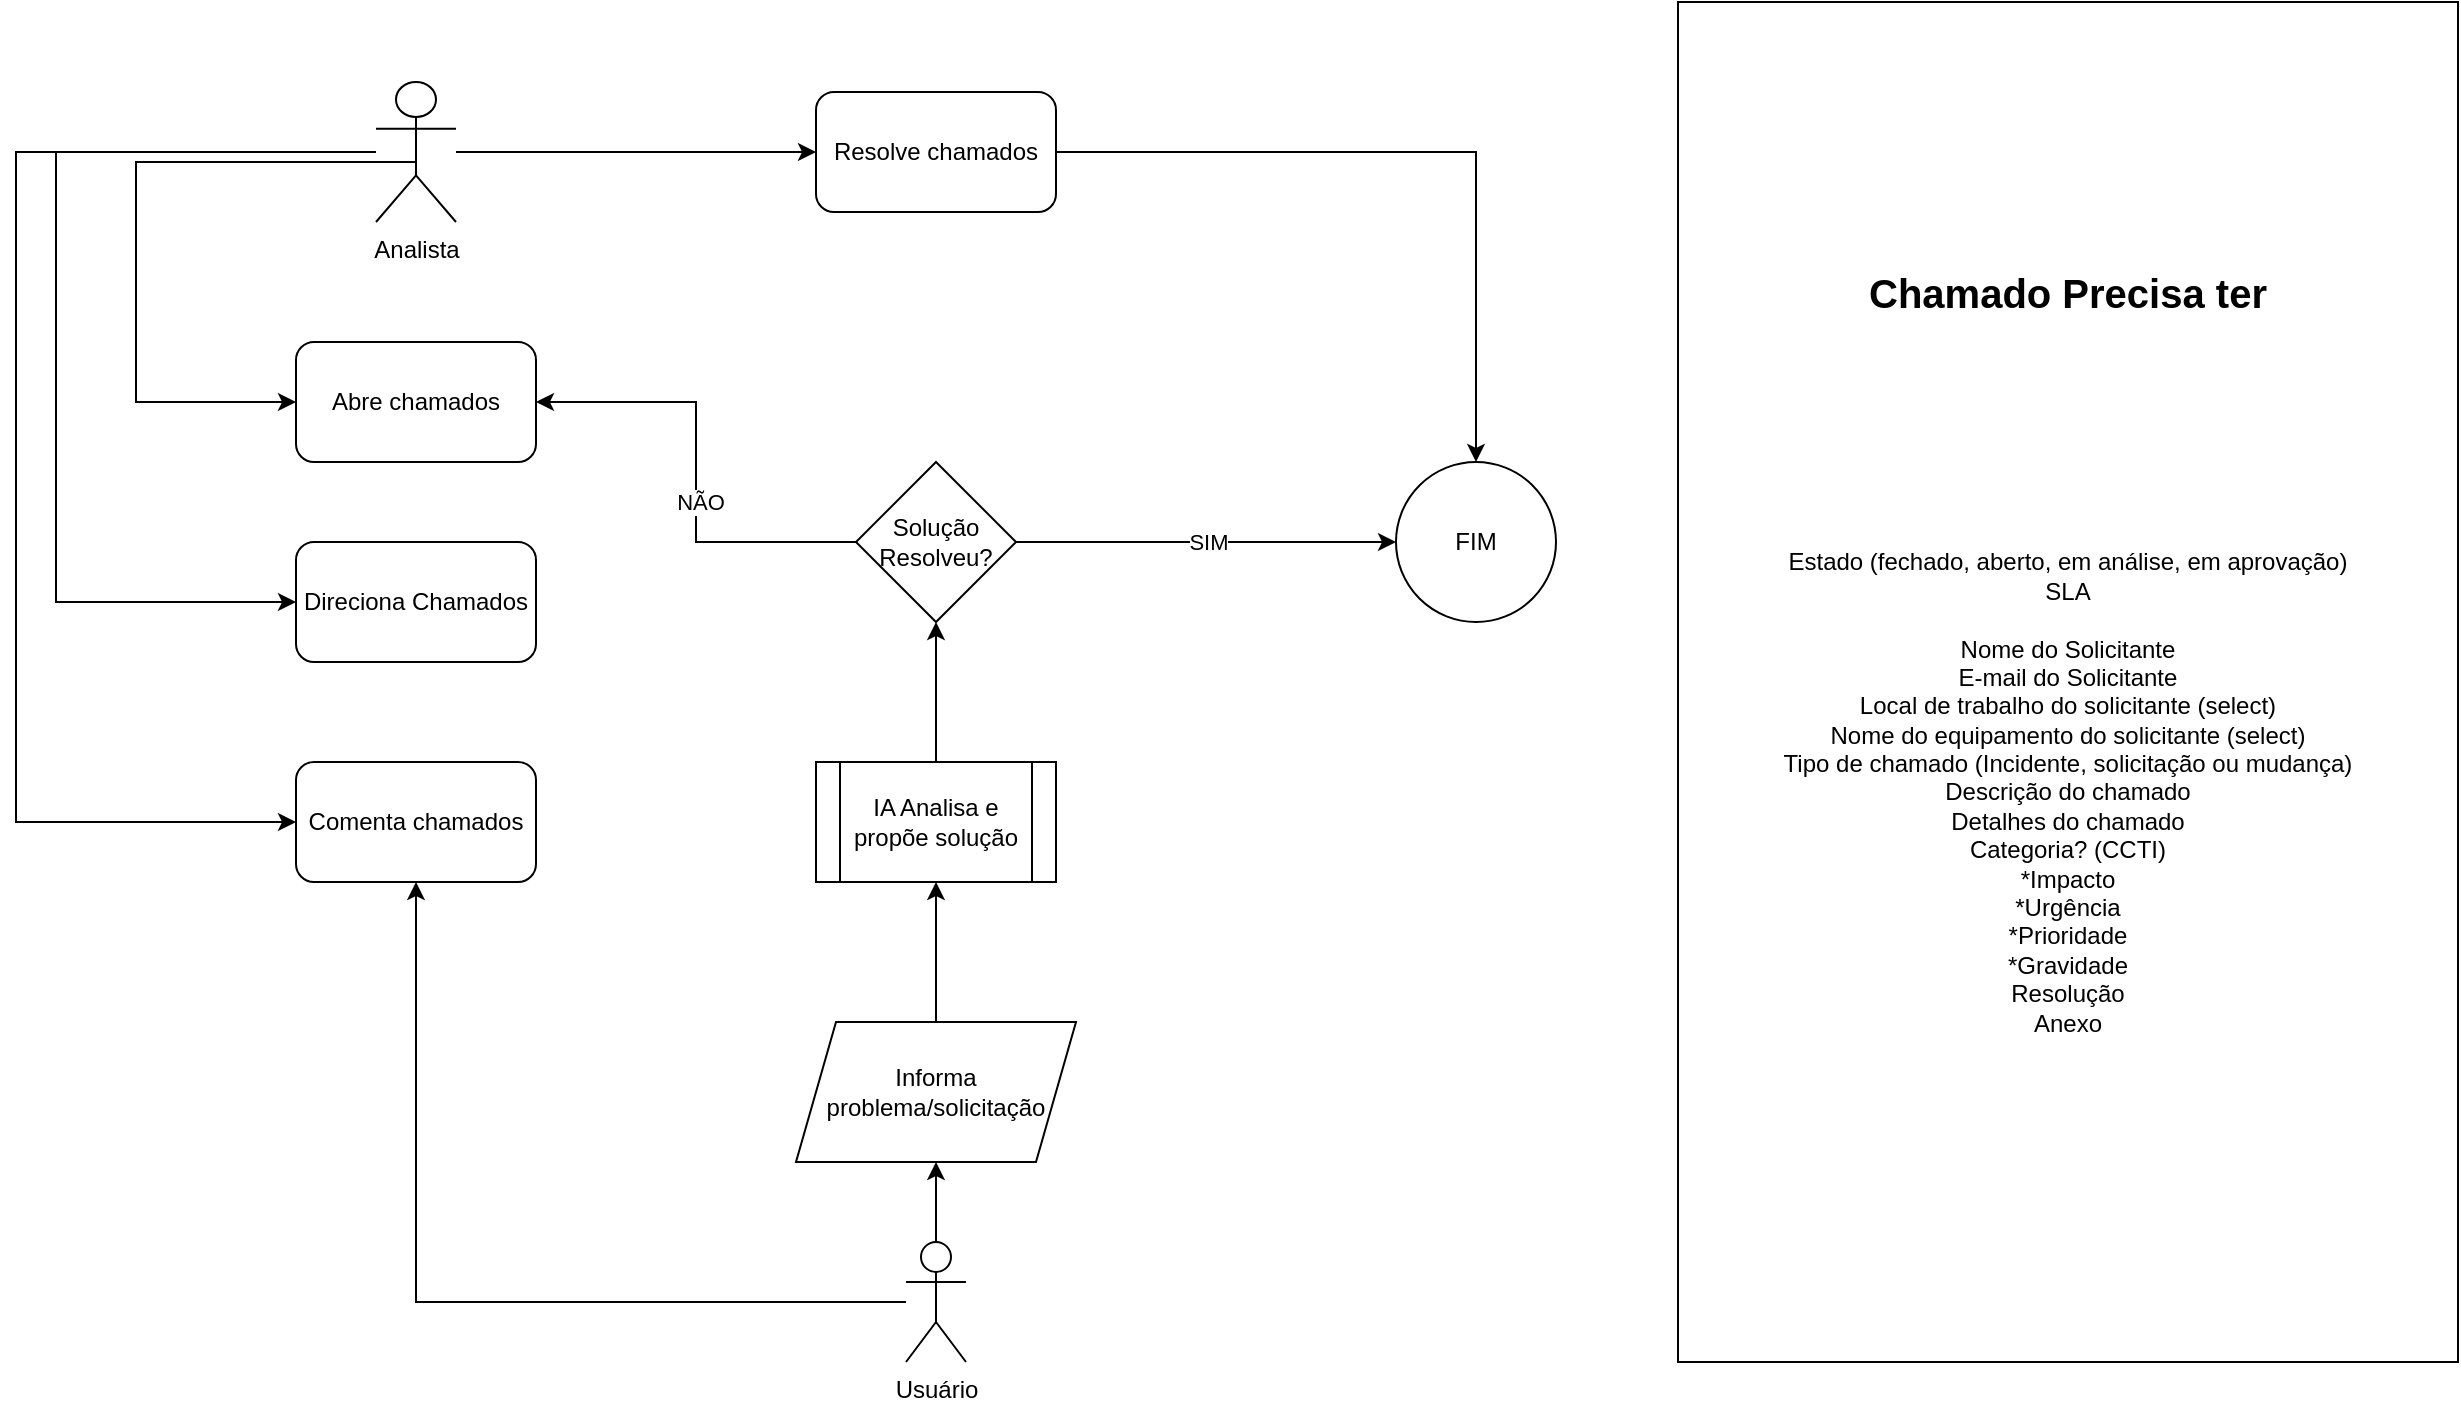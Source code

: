 <mxfile version="24.4.2" type="github">
  <diagram name="Página-1" id="1jUbaCHeEgqD6RrYQvez">
    <mxGraphModel dx="1370" dy="786" grid="1" gridSize="10" guides="1" tooltips="1" connect="1" arrows="1" fold="1" page="1" pageScale="1" pageWidth="827" pageHeight="1169" math="0" shadow="0">
      <root>
        <mxCell id="0" />
        <mxCell id="1" parent="0" />
        <mxCell id="W_cumP1oXJqkipA5J7kp-2" style="edgeStyle=orthogonalEdgeStyle;rounded=0;orthogonalLoop=1;jettySize=auto;html=1;exitX=0.5;exitY=0.5;exitDx=0;exitDy=0;exitPerimeter=0;" parent="1" source="W_cumP1oXJqkipA5J7kp-1" target="W_cumP1oXJqkipA5J7kp-3" edge="1">
          <mxGeometry relative="1" as="geometry">
            <mxPoint x="-160" y="150" as="targetPoint" />
            <Array as="points">
              <mxPoint x="220" y="90" />
              <mxPoint x="80" y="90" />
              <mxPoint x="80" y="210" />
            </Array>
          </mxGeometry>
        </mxCell>
        <mxCell id="W_cumP1oXJqkipA5J7kp-8" style="edgeStyle=orthogonalEdgeStyle;rounded=0;orthogonalLoop=1;jettySize=auto;html=1;" parent="1" source="W_cumP1oXJqkipA5J7kp-1" target="W_cumP1oXJqkipA5J7kp-5" edge="1">
          <mxGeometry relative="1" as="geometry">
            <Array as="points">
              <mxPoint x="40" y="85" />
              <mxPoint x="40" y="310" />
            </Array>
          </mxGeometry>
        </mxCell>
        <mxCell id="W_cumP1oXJqkipA5J7kp-10" style="edgeStyle=orthogonalEdgeStyle;rounded=0;orthogonalLoop=1;jettySize=auto;html=1;" parent="1" source="W_cumP1oXJqkipA5J7kp-1" target="W_cumP1oXJqkipA5J7kp-6" edge="1">
          <mxGeometry relative="1" as="geometry">
            <Array as="points">
              <mxPoint x="20" y="85" />
              <mxPoint x="20" y="420" />
            </Array>
          </mxGeometry>
        </mxCell>
        <mxCell id="W_cumP1oXJqkipA5J7kp-26" style="edgeStyle=orthogonalEdgeStyle;rounded=0;orthogonalLoop=1;jettySize=auto;html=1;entryX=0;entryY=0.5;entryDx=0;entryDy=0;" parent="1" source="W_cumP1oXJqkipA5J7kp-1" target="W_cumP1oXJqkipA5J7kp-4" edge="1">
          <mxGeometry relative="1" as="geometry" />
        </mxCell>
        <mxCell id="W_cumP1oXJqkipA5J7kp-1" value="Analista" style="shape=umlActor;verticalLabelPosition=bottom;verticalAlign=top;html=1;outlineConnect=0;" parent="1" vertex="1">
          <mxGeometry x="200" y="50" width="40" height="70" as="geometry" />
        </mxCell>
        <mxCell id="W_cumP1oXJqkipA5J7kp-3" value="Abre chamados" style="rounded=1;whiteSpace=wrap;html=1;" parent="1" vertex="1">
          <mxGeometry x="160" y="180" width="120" height="60" as="geometry" />
        </mxCell>
        <mxCell id="W_cumP1oXJqkipA5J7kp-27" style="edgeStyle=orthogonalEdgeStyle;rounded=0;orthogonalLoop=1;jettySize=auto;html=1;entryX=0.5;entryY=0;entryDx=0;entryDy=0;" parent="1" source="W_cumP1oXJqkipA5J7kp-4" target="W_cumP1oXJqkipA5J7kp-18" edge="1">
          <mxGeometry relative="1" as="geometry" />
        </mxCell>
        <mxCell id="W_cumP1oXJqkipA5J7kp-4" value="Resolve chamados" style="rounded=1;whiteSpace=wrap;html=1;" parent="1" vertex="1">
          <mxGeometry x="420" y="55" width="120" height="60" as="geometry" />
        </mxCell>
        <mxCell id="W_cumP1oXJqkipA5J7kp-5" value="Direciona Chamados" style="rounded=1;whiteSpace=wrap;html=1;" parent="1" vertex="1">
          <mxGeometry x="160" y="280" width="120" height="60" as="geometry" />
        </mxCell>
        <mxCell id="W_cumP1oXJqkipA5J7kp-6" value="Comenta chamados" style="rounded=1;whiteSpace=wrap;html=1;" parent="1" vertex="1">
          <mxGeometry x="160" y="390" width="120" height="60" as="geometry" />
        </mxCell>
        <mxCell id="W_cumP1oXJqkipA5J7kp-13" style="edgeStyle=orthogonalEdgeStyle;rounded=0;orthogonalLoop=1;jettySize=auto;html=1;" parent="1" source="W_cumP1oXJqkipA5J7kp-11" target="W_cumP1oXJqkipA5J7kp-6" edge="1">
          <mxGeometry relative="1" as="geometry" />
        </mxCell>
        <mxCell id="W_cumP1oXJqkipA5J7kp-15" style="edgeStyle=orthogonalEdgeStyle;rounded=0;orthogonalLoop=1;jettySize=auto;html=1;" parent="1" source="W_cumP1oXJqkipA5J7kp-11" target="W_cumP1oXJqkipA5J7kp-14" edge="1">
          <mxGeometry relative="1" as="geometry" />
        </mxCell>
        <mxCell id="W_cumP1oXJqkipA5J7kp-11" value="Usuário" style="shape=umlActor;verticalLabelPosition=bottom;verticalAlign=top;html=1;outlineConnect=0;" parent="1" vertex="1">
          <mxGeometry x="465" y="630" width="30" height="60" as="geometry" />
        </mxCell>
        <mxCell id="W_cumP1oXJqkipA5J7kp-23" style="edgeStyle=orthogonalEdgeStyle;rounded=0;orthogonalLoop=1;jettySize=auto;html=1;entryX=0.5;entryY=1;entryDx=0;entryDy=0;" parent="1" source="W_cumP1oXJqkipA5J7kp-14" target="W_cumP1oXJqkipA5J7kp-16" edge="1">
          <mxGeometry relative="1" as="geometry" />
        </mxCell>
        <mxCell id="W_cumP1oXJqkipA5J7kp-14" value="Informa problema/solicitação" style="shape=parallelogram;perimeter=parallelogramPerimeter;whiteSpace=wrap;html=1;fixedSize=1;" parent="1" vertex="1">
          <mxGeometry x="410" y="520" width="140" height="70" as="geometry" />
        </mxCell>
        <mxCell id="W_cumP1oXJqkipA5J7kp-24" style="edgeStyle=orthogonalEdgeStyle;rounded=0;orthogonalLoop=1;jettySize=auto;html=1;" parent="1" source="W_cumP1oXJqkipA5J7kp-16" target="W_cumP1oXJqkipA5J7kp-17" edge="1">
          <mxGeometry relative="1" as="geometry" />
        </mxCell>
        <mxCell id="W_cumP1oXJqkipA5J7kp-16" value="IA Analisa e propõe solução" style="shape=process;whiteSpace=wrap;html=1;backgroundOutline=1;" parent="1" vertex="1">
          <mxGeometry x="420" y="390" width="120" height="60" as="geometry" />
        </mxCell>
        <mxCell id="W_cumP1oXJqkipA5J7kp-19" style="edgeStyle=orthogonalEdgeStyle;rounded=0;orthogonalLoop=1;jettySize=auto;html=1;" parent="1" source="W_cumP1oXJqkipA5J7kp-17" target="W_cumP1oXJqkipA5J7kp-18" edge="1">
          <mxGeometry relative="1" as="geometry">
            <Array as="points">
              <mxPoint x="650" y="280" />
              <mxPoint x="650" y="280" />
            </Array>
          </mxGeometry>
        </mxCell>
        <mxCell id="W_cumP1oXJqkipA5J7kp-20" value="SIM" style="edgeLabel;html=1;align=center;verticalAlign=middle;resizable=0;points=[];" parent="W_cumP1oXJqkipA5J7kp-19" vertex="1" connectable="0">
          <mxGeometry x="0.013" relative="1" as="geometry">
            <mxPoint as="offset" />
          </mxGeometry>
        </mxCell>
        <mxCell id="W_cumP1oXJqkipA5J7kp-21" style="edgeStyle=orthogonalEdgeStyle;rounded=0;orthogonalLoop=1;jettySize=auto;html=1;" parent="1" source="W_cumP1oXJqkipA5J7kp-17" target="W_cumP1oXJqkipA5J7kp-3" edge="1">
          <mxGeometry relative="1" as="geometry" />
        </mxCell>
        <mxCell id="W_cumP1oXJqkipA5J7kp-22" value="NÃO" style="edgeLabel;html=1;align=center;verticalAlign=middle;resizable=0;points=[];" parent="W_cumP1oXJqkipA5J7kp-21" vertex="1" connectable="0">
          <mxGeometry x="-0.13" y="-2" relative="1" as="geometry">
            <mxPoint as="offset" />
          </mxGeometry>
        </mxCell>
        <mxCell id="W_cumP1oXJqkipA5J7kp-17" value="Solução Resolveu?" style="rhombus;whiteSpace=wrap;html=1;" parent="1" vertex="1">
          <mxGeometry x="440" y="240" width="80" height="80" as="geometry" />
        </mxCell>
        <mxCell id="W_cumP1oXJqkipA5J7kp-18" value="FIM" style="ellipse;whiteSpace=wrap;html=1;aspect=fixed;" parent="1" vertex="1">
          <mxGeometry x="710" y="240" width="80" height="80" as="geometry" />
        </mxCell>
        <mxCell id="oQjX_gOjLymhZhuo1IOQ-17" value="&lt;font style=&quot;font-size: 20px;&quot;&gt;&lt;b&gt;Chamado Precisa ter&lt;/b&gt;&lt;/font&gt;&lt;div&gt;&lt;br&gt;&lt;/div&gt;&lt;div&gt;&lt;br&gt;&lt;/div&gt;&lt;div&gt;&lt;br&gt;&lt;/div&gt;&lt;div&gt;&lt;br&gt;&lt;/div&gt;&lt;div&gt;&lt;br&gt;&lt;/div&gt;&lt;div&gt;&lt;br&gt;&lt;/div&gt;&lt;div&gt;&lt;br&gt;&lt;/div&gt;&lt;div&gt;&lt;br&gt;&lt;/div&gt;&lt;div&gt;Estado (fechado, aberto, em análise, em aprovação)&lt;br&gt;&lt;div&gt;SLA&lt;/div&gt;&lt;div&gt;&lt;br&gt;&lt;/div&gt;&lt;div&gt;Nome do Solicitante&lt;/div&gt;&lt;div&gt;E-mail do Solicitante&lt;/div&gt;&lt;div&gt;Local de trabalho do solicitante (select)&lt;/div&gt;&lt;div&gt;Nome do equipamento do solicitante (select)&lt;/div&gt;&lt;div&gt;Tipo de chamado (Incidente, solicitação ou mudança)&lt;br&gt;&lt;/div&gt;&lt;div&gt;Descrição do chamado&lt;/div&gt;&lt;div&gt;Detalhes do chamado&lt;/div&gt;&lt;div&gt;Categoria? (CCTI)&lt;/div&gt;&lt;div&gt;*Impacto&lt;/div&gt;&lt;div&gt;*Urgência&lt;/div&gt;&lt;div&gt;*Prioridade&lt;/div&gt;&lt;div&gt;*Gravidade&lt;/div&gt;&lt;div&gt;Resolução&lt;/div&gt;&lt;div&gt;Anexo&lt;/div&gt;&lt;div&gt;&lt;br&gt;&lt;/div&gt;&lt;div&gt;&lt;br&gt;&lt;/div&gt;&lt;/div&gt;" style="rounded=0;whiteSpace=wrap;html=1;" vertex="1" parent="1">
          <mxGeometry x="851" y="10" width="390" height="680" as="geometry" />
        </mxCell>
      </root>
    </mxGraphModel>
  </diagram>
</mxfile>
